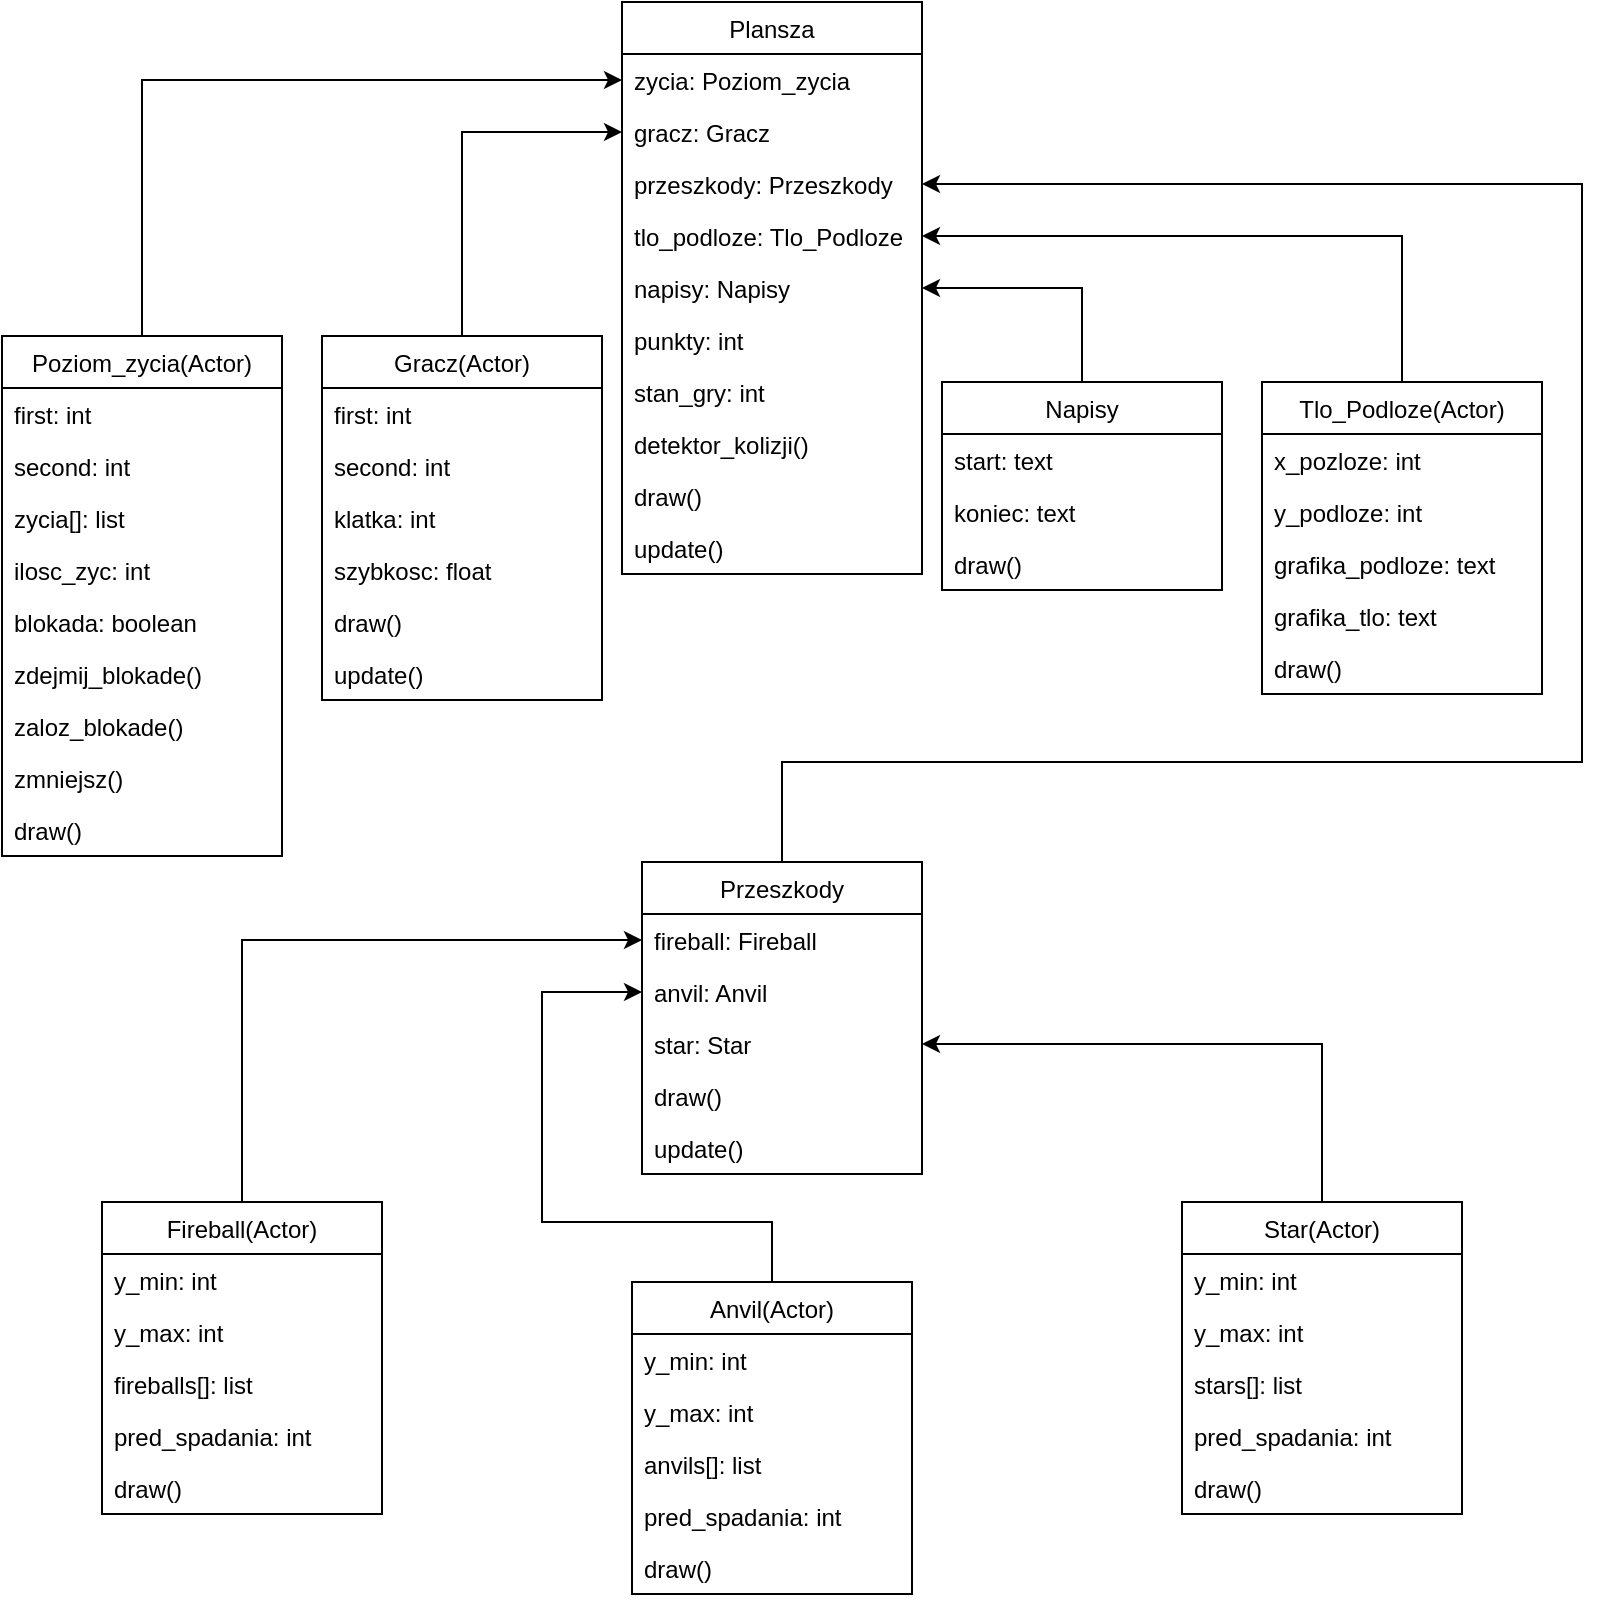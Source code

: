 <mxfile version="14.2.4" type="device"><diagram id="C5RBs43oDa-KdzZeNtuy" name="Page-1"><mxGraphModel dx="1278" dy="548" grid="1" gridSize="10" guides="1" tooltips="1" connect="1" arrows="1" fold="1" page="1" pageScale="1" pageWidth="827" pageHeight="1169" math="0" shadow="0"><root><mxCell id="WIyWlLk6GJQsqaUBKTNV-0"/><mxCell id="WIyWlLk6GJQsqaUBKTNV-1" parent="WIyWlLk6GJQsqaUBKTNV-0"/><mxCell id="CWLDSRaedKVr0SUng4vc-35" style="edgeStyle=orthogonalEdgeStyle;rounded=0;orthogonalLoop=1;jettySize=auto;html=1;exitX=0.5;exitY=0;exitDx=0;exitDy=0;entryX=0;entryY=0.5;entryDx=0;entryDy=0;" parent="WIyWlLk6GJQsqaUBKTNV-1" source="CWLDSRaedKVr0SUng4vc-0" target="CWLDSRaedKVr0SUng4vc-24" edge="1"><mxGeometry relative="1" as="geometry"/></mxCell><mxCell id="CWLDSRaedKVr0SUng4vc-0" value="Gracz(Actor)" style="swimlane;fontStyle=0;childLayout=stackLayout;horizontal=1;startSize=26;fillColor=none;horizontalStack=0;resizeParent=1;resizeParentMax=0;resizeLast=0;collapsible=1;marginBottom=0;" parent="WIyWlLk6GJQsqaUBKTNV-1" vertex="1"><mxGeometry x="170" y="177" width="140" height="182" as="geometry"/></mxCell><mxCell id="CWLDSRaedKVr0SUng4vc-1" value="first: int" style="text;strokeColor=none;fillColor=none;align=left;verticalAlign=top;spacingLeft=4;spacingRight=4;overflow=hidden;rotatable=0;points=[[0,0.5],[1,0.5]];portConstraint=eastwest;" parent="CWLDSRaedKVr0SUng4vc-0" vertex="1"><mxGeometry y="26" width="140" height="26" as="geometry"/></mxCell><mxCell id="CWLDSRaedKVr0SUng4vc-2" value="second: int" style="text;strokeColor=none;fillColor=none;align=left;verticalAlign=top;spacingLeft=4;spacingRight=4;overflow=hidden;rotatable=0;points=[[0,0.5],[1,0.5]];portConstraint=eastwest;" parent="CWLDSRaedKVr0SUng4vc-0" vertex="1"><mxGeometry y="52" width="140" height="26" as="geometry"/></mxCell><mxCell id="CWLDSRaedKVr0SUng4vc-3" value="klatka: int&#10;" style="text;strokeColor=none;fillColor=none;align=left;verticalAlign=top;spacingLeft=4;spacingRight=4;overflow=hidden;rotatable=0;points=[[0,0.5],[1,0.5]];portConstraint=eastwest;" parent="CWLDSRaedKVr0SUng4vc-0" vertex="1"><mxGeometry y="78" width="140" height="26" as="geometry"/></mxCell><mxCell id="CWLDSRaedKVr0SUng4vc-8" value="szybkosc: float" style="text;strokeColor=none;fillColor=none;align=left;verticalAlign=top;spacingLeft=4;spacingRight=4;overflow=hidden;rotatable=0;points=[[0,0.5],[1,0.5]];portConstraint=eastwest;" parent="CWLDSRaedKVr0SUng4vc-0" vertex="1"><mxGeometry y="104" width="140" height="26" as="geometry"/></mxCell><mxCell id="CWLDSRaedKVr0SUng4vc-16" value="draw()" style="text;strokeColor=none;fillColor=none;align=left;verticalAlign=top;spacingLeft=4;spacingRight=4;overflow=hidden;rotatable=0;points=[[0,0.5],[1,0.5]];portConstraint=eastwest;" parent="CWLDSRaedKVr0SUng4vc-0" vertex="1"><mxGeometry y="130" width="140" height="26" as="geometry"/></mxCell><mxCell id="CWLDSRaedKVr0SUng4vc-17" value="update()" style="text;strokeColor=none;fillColor=none;align=left;verticalAlign=top;spacingLeft=4;spacingRight=4;overflow=hidden;rotatable=0;points=[[0,0.5],[1,0.5]];portConstraint=eastwest;" parent="CWLDSRaedKVr0SUng4vc-0" vertex="1"><mxGeometry y="156" width="140" height="26" as="geometry"/></mxCell><mxCell id="CWLDSRaedKVr0SUng4vc-34" style="edgeStyle=orthogonalEdgeStyle;rounded=0;orthogonalLoop=1;jettySize=auto;html=1;exitX=0.5;exitY=0;exitDx=0;exitDy=0;entryX=0;entryY=0.5;entryDx=0;entryDy=0;" parent="WIyWlLk6GJQsqaUBKTNV-1" source="CWLDSRaedKVr0SUng4vc-9" target="CWLDSRaedKVr0SUng4vc-23" edge="1"><mxGeometry relative="1" as="geometry"/></mxCell><mxCell id="CWLDSRaedKVr0SUng4vc-9" value="Poziom_zycia(Actor)" style="swimlane;fontStyle=0;childLayout=stackLayout;horizontal=1;startSize=26;fillColor=none;horizontalStack=0;resizeParent=1;resizeParentMax=0;resizeLast=0;collapsible=1;marginBottom=0;" parent="WIyWlLk6GJQsqaUBKTNV-1" vertex="1"><mxGeometry x="10" y="177" width="140" height="260" as="geometry"/></mxCell><mxCell id="CWLDSRaedKVr0SUng4vc-10" value="first: int" style="text;strokeColor=none;fillColor=none;align=left;verticalAlign=top;spacingLeft=4;spacingRight=4;overflow=hidden;rotatable=0;points=[[0,0.5],[1,0.5]];portConstraint=eastwest;" parent="CWLDSRaedKVr0SUng4vc-9" vertex="1"><mxGeometry y="26" width="140" height="26" as="geometry"/></mxCell><mxCell id="CWLDSRaedKVr0SUng4vc-11" value="second: int" style="text;strokeColor=none;fillColor=none;align=left;verticalAlign=top;spacingLeft=4;spacingRight=4;overflow=hidden;rotatable=0;points=[[0,0.5],[1,0.5]];portConstraint=eastwest;" parent="CWLDSRaedKVr0SUng4vc-9" vertex="1"><mxGeometry y="52" width="140" height="26" as="geometry"/></mxCell><mxCell id="CWLDSRaedKVr0SUng4vc-78" value="zycia[]: list" style="text;strokeColor=none;fillColor=none;align=left;verticalAlign=top;spacingLeft=4;spacingRight=4;overflow=hidden;rotatable=0;points=[[0,0.5],[1,0.5]];portConstraint=eastwest;" parent="CWLDSRaedKVr0SUng4vc-9" vertex="1"><mxGeometry y="78" width="140" height="26" as="geometry"/></mxCell><mxCell id="CWLDSRaedKVr0SUng4vc-12" value="ilosc_zyc: int" style="text;strokeColor=none;fillColor=none;align=left;verticalAlign=top;spacingLeft=4;spacingRight=4;overflow=hidden;rotatable=0;points=[[0,0.5],[1,0.5]];portConstraint=eastwest;" parent="CWLDSRaedKVr0SUng4vc-9" vertex="1"><mxGeometry y="104" width="140" height="26" as="geometry"/></mxCell><mxCell id="CWLDSRaedKVr0SUng4vc-13" value="blokada: boolean" style="text;strokeColor=none;fillColor=none;align=left;verticalAlign=top;spacingLeft=4;spacingRight=4;overflow=hidden;rotatable=0;points=[[0,0.5],[1,0.5]];portConstraint=eastwest;" parent="CWLDSRaedKVr0SUng4vc-9" vertex="1"><mxGeometry y="130" width="140" height="26" as="geometry"/></mxCell><mxCell id="CWLDSRaedKVr0SUng4vc-18" value="zdejmij_blokade()" style="text;strokeColor=none;fillColor=none;align=left;verticalAlign=top;spacingLeft=4;spacingRight=4;overflow=hidden;rotatable=0;points=[[0,0.5],[1,0.5]];portConstraint=eastwest;" parent="CWLDSRaedKVr0SUng4vc-9" vertex="1"><mxGeometry y="156" width="140" height="26" as="geometry"/></mxCell><mxCell id="CWLDSRaedKVr0SUng4vc-19" value="zaloz_blokade()" style="text;strokeColor=none;fillColor=none;align=left;verticalAlign=top;spacingLeft=4;spacingRight=4;overflow=hidden;rotatable=0;points=[[0,0.5],[1,0.5]];portConstraint=eastwest;" parent="CWLDSRaedKVr0SUng4vc-9" vertex="1"><mxGeometry y="182" width="140" height="26" as="geometry"/></mxCell><mxCell id="CWLDSRaedKVr0SUng4vc-80" value="zmniejsz()" style="text;strokeColor=none;fillColor=none;align=left;verticalAlign=top;spacingLeft=4;spacingRight=4;overflow=hidden;rotatable=0;points=[[0,0.5],[1,0.5]];portConstraint=eastwest;" parent="CWLDSRaedKVr0SUng4vc-9" vertex="1"><mxGeometry y="208" width="140" height="26" as="geometry"/></mxCell><mxCell id="CWLDSRaedKVr0SUng4vc-20" value="draw()" style="text;strokeColor=none;fillColor=none;align=left;verticalAlign=top;spacingLeft=4;spacingRight=4;overflow=hidden;rotatable=0;points=[[0,0.5],[1,0.5]];portConstraint=eastwest;" parent="CWLDSRaedKVr0SUng4vc-9" vertex="1"><mxGeometry y="234" width="140" height="26" as="geometry"/></mxCell><mxCell id="CWLDSRaedKVr0SUng4vc-22" value="Plansza" style="swimlane;fontStyle=0;childLayout=stackLayout;horizontal=1;startSize=26;fillColor=none;horizontalStack=0;resizeParent=1;resizeParentMax=0;resizeLast=0;collapsible=1;marginBottom=0;" parent="WIyWlLk6GJQsqaUBKTNV-1" vertex="1"><mxGeometry x="320" y="10" width="150" height="286" as="geometry"/></mxCell><mxCell id="CWLDSRaedKVr0SUng4vc-23" value="zycia: Poziom_zycia" style="text;strokeColor=none;fillColor=none;align=left;verticalAlign=top;spacingLeft=4;spacingRight=4;overflow=hidden;rotatable=0;points=[[0,0.5],[1,0.5]];portConstraint=eastwest;" parent="CWLDSRaedKVr0SUng4vc-22" vertex="1"><mxGeometry y="26" width="150" height="26" as="geometry"/></mxCell><mxCell id="CWLDSRaedKVr0SUng4vc-24" value="gracz: Gracz" style="text;strokeColor=none;fillColor=none;align=left;verticalAlign=top;spacingLeft=4;spacingRight=4;overflow=hidden;rotatable=0;points=[[0,0.5],[1,0.5]];portConstraint=eastwest;" parent="CWLDSRaedKVr0SUng4vc-22" vertex="1"><mxGeometry y="52" width="150" height="26" as="geometry"/></mxCell><mxCell id="CWLDSRaedKVr0SUng4vc-36" value="przeszkody: Przeszkody" style="text;strokeColor=none;fillColor=none;align=left;verticalAlign=top;spacingLeft=4;spacingRight=4;overflow=hidden;rotatable=0;points=[[0,0.5],[1,0.5]];portConstraint=eastwest;" parent="CWLDSRaedKVr0SUng4vc-22" vertex="1"><mxGeometry y="78" width="150" height="26" as="geometry"/></mxCell><mxCell id="CWLDSRaedKVr0SUng4vc-37" value="tlo_podloze: Tlo_Podloze" style="text;strokeColor=none;fillColor=none;align=left;verticalAlign=top;spacingLeft=4;spacingRight=4;overflow=hidden;rotatable=0;points=[[0,0.5],[1,0.5]];portConstraint=eastwest;" parent="CWLDSRaedKVr0SUng4vc-22" vertex="1"><mxGeometry y="104" width="150" height="26" as="geometry"/></mxCell><mxCell id="CWLDSRaedKVr0SUng4vc-38" value="napisy: Napisy" style="text;strokeColor=none;fillColor=none;align=left;verticalAlign=top;spacingLeft=4;spacingRight=4;overflow=hidden;rotatable=0;points=[[0,0.5],[1,0.5]];portConstraint=eastwest;" parent="CWLDSRaedKVr0SUng4vc-22" vertex="1"><mxGeometry y="130" width="150" height="26" as="geometry"/></mxCell><mxCell id="UdVUqjxEByzgbx5n5KOP-4" value="punkty: int" style="text;strokeColor=none;fillColor=none;align=left;verticalAlign=top;spacingLeft=4;spacingRight=4;overflow=hidden;rotatable=0;points=[[0,0.5],[1,0.5]];portConstraint=eastwest;" vertex="1" parent="CWLDSRaedKVr0SUng4vc-22"><mxGeometry y="156" width="150" height="26" as="geometry"/></mxCell><mxCell id="UdVUqjxEByzgbx5n5KOP-2" value="stan_gry: int" style="text;strokeColor=none;fillColor=none;align=left;verticalAlign=top;spacingLeft=4;spacingRight=4;overflow=hidden;rotatable=0;points=[[0,0.5],[1,0.5]];portConstraint=eastwest;" vertex="1" parent="CWLDSRaedKVr0SUng4vc-22"><mxGeometry y="182" width="150" height="26" as="geometry"/></mxCell><mxCell id="UdVUqjxEByzgbx5n5KOP-3" value="detektor_kolizji()" style="text;strokeColor=none;fillColor=none;align=left;verticalAlign=top;spacingLeft=4;spacingRight=4;overflow=hidden;rotatable=0;points=[[0,0.5],[1,0.5]];portConstraint=eastwest;" vertex="1" parent="CWLDSRaedKVr0SUng4vc-22"><mxGeometry y="208" width="150" height="26" as="geometry"/></mxCell><mxCell id="CWLDSRaedKVr0SUng4vc-25" value="draw()&#10;" style="text;strokeColor=none;fillColor=none;align=left;verticalAlign=top;spacingLeft=4;spacingRight=4;overflow=hidden;rotatable=0;points=[[0,0.5],[1,0.5]];portConstraint=eastwest;" parent="CWLDSRaedKVr0SUng4vc-22" vertex="1"><mxGeometry y="234" width="150" height="26" as="geometry"/></mxCell><mxCell id="CWLDSRaedKVr0SUng4vc-26" value="update()" style="text;strokeColor=none;fillColor=none;align=left;verticalAlign=top;spacingLeft=4;spacingRight=4;overflow=hidden;rotatable=0;points=[[0,0.5],[1,0.5]];portConstraint=eastwest;" parent="CWLDSRaedKVr0SUng4vc-22" vertex="1"><mxGeometry y="260" width="150" height="26" as="geometry"/></mxCell><mxCell id="UdVUqjxEByzgbx5n5KOP-0" style="edgeStyle=orthogonalEdgeStyle;rounded=0;orthogonalLoop=1;jettySize=auto;html=1;exitX=0.5;exitY=0;exitDx=0;exitDy=0;entryX=1;entryY=0.5;entryDx=0;entryDy=0;" edge="1" parent="WIyWlLk6GJQsqaUBKTNV-1" source="CWLDSRaedKVr0SUng4vc-29" target="CWLDSRaedKVr0SUng4vc-36"><mxGeometry relative="1" as="geometry"><Array as="points"><mxPoint x="400" y="390"/><mxPoint x="800" y="390"/><mxPoint x="800" y="101"/></Array></mxGeometry></mxCell><mxCell id="CWLDSRaedKVr0SUng4vc-29" value="Przeszkody" style="swimlane;fontStyle=0;childLayout=stackLayout;horizontal=1;startSize=26;fillColor=none;horizontalStack=0;resizeParent=1;resizeParentMax=0;resizeLast=0;collapsible=1;marginBottom=0;" parent="WIyWlLk6GJQsqaUBKTNV-1" vertex="1"><mxGeometry x="330" y="440" width="140" height="156" as="geometry"/></mxCell><mxCell id="CWLDSRaedKVr0SUng4vc-30" value="fireball: Fireball" style="text;strokeColor=none;fillColor=none;align=left;verticalAlign=top;spacingLeft=4;spacingRight=4;overflow=hidden;rotatable=0;points=[[0,0.5],[1,0.5]];portConstraint=eastwest;" parent="CWLDSRaedKVr0SUng4vc-29" vertex="1"><mxGeometry y="26" width="140" height="26" as="geometry"/></mxCell><mxCell id="CWLDSRaedKVr0SUng4vc-31" value="anvil: Anvil" style="text;strokeColor=none;fillColor=none;align=left;verticalAlign=top;spacingLeft=4;spacingRight=4;overflow=hidden;rotatable=0;points=[[0,0.5],[1,0.5]];portConstraint=eastwest;" parent="CWLDSRaedKVr0SUng4vc-29" vertex="1"><mxGeometry y="52" width="140" height="26" as="geometry"/></mxCell><mxCell id="CWLDSRaedKVr0SUng4vc-32" value="star: Star" style="text;strokeColor=none;fillColor=none;align=left;verticalAlign=top;spacingLeft=4;spacingRight=4;overflow=hidden;rotatable=0;points=[[0,0.5],[1,0.5]];portConstraint=eastwest;" parent="CWLDSRaedKVr0SUng4vc-29" vertex="1"><mxGeometry y="78" width="140" height="26" as="geometry"/></mxCell><mxCell id="CWLDSRaedKVr0SUng4vc-75" value="draw()" style="text;strokeColor=none;fillColor=none;align=left;verticalAlign=top;spacingLeft=4;spacingRight=4;overflow=hidden;rotatable=0;points=[[0,0.5],[1,0.5]];portConstraint=eastwest;" parent="CWLDSRaedKVr0SUng4vc-29" vertex="1"><mxGeometry y="104" width="140" height="26" as="geometry"/></mxCell><mxCell id="CWLDSRaedKVr0SUng4vc-76" value="update()" style="text;strokeColor=none;fillColor=none;align=left;verticalAlign=top;spacingLeft=4;spacingRight=4;overflow=hidden;rotatable=0;points=[[0,0.5],[1,0.5]];portConstraint=eastwest;" parent="CWLDSRaedKVr0SUng4vc-29" vertex="1"><mxGeometry y="130" width="140" height="26" as="geometry"/></mxCell><mxCell id="CWLDSRaedKVr0SUng4vc-49" style="edgeStyle=orthogonalEdgeStyle;rounded=0;orthogonalLoop=1;jettySize=auto;html=1;exitX=0.5;exitY=0;exitDx=0;exitDy=0;entryX=1;entryY=0.5;entryDx=0;entryDy=0;" parent="WIyWlLk6GJQsqaUBKTNV-1" source="CWLDSRaedKVr0SUng4vc-39" target="CWLDSRaedKVr0SUng4vc-38" edge="1"><mxGeometry relative="1" as="geometry"/></mxCell><mxCell id="CWLDSRaedKVr0SUng4vc-39" value="Napisy" style="swimlane;fontStyle=0;childLayout=stackLayout;horizontal=1;startSize=26;fillColor=none;horizontalStack=0;resizeParent=1;resizeParentMax=0;resizeLast=0;collapsible=1;marginBottom=0;" parent="WIyWlLk6GJQsqaUBKTNV-1" vertex="1"><mxGeometry x="480" y="200" width="140" height="104" as="geometry"/></mxCell><mxCell id="CWLDSRaedKVr0SUng4vc-40" value="start: text" style="text;strokeColor=none;fillColor=none;align=left;verticalAlign=top;spacingLeft=4;spacingRight=4;overflow=hidden;rotatable=0;points=[[0,0.5],[1,0.5]];portConstraint=eastwest;" parent="CWLDSRaedKVr0SUng4vc-39" vertex="1"><mxGeometry y="26" width="140" height="26" as="geometry"/></mxCell><mxCell id="CWLDSRaedKVr0SUng4vc-81" value="koniec: text" style="text;strokeColor=none;fillColor=none;align=left;verticalAlign=top;spacingLeft=4;spacingRight=4;overflow=hidden;rotatable=0;points=[[0,0.5],[1,0.5]];portConstraint=eastwest;" parent="CWLDSRaedKVr0SUng4vc-39" vertex="1"><mxGeometry y="52" width="140" height="26" as="geometry"/></mxCell><mxCell id="CWLDSRaedKVr0SUng4vc-41" value="draw()" style="text;strokeColor=none;fillColor=none;align=left;verticalAlign=top;spacingLeft=4;spacingRight=4;overflow=hidden;rotatable=0;points=[[0,0.5],[1,0.5]];portConstraint=eastwest;" parent="CWLDSRaedKVr0SUng4vc-39" vertex="1"><mxGeometry y="78" width="140" height="26" as="geometry"/></mxCell><mxCell id="CWLDSRaedKVr0SUng4vc-48" style="edgeStyle=orthogonalEdgeStyle;rounded=0;orthogonalLoop=1;jettySize=auto;html=1;exitX=0.5;exitY=0;exitDx=0;exitDy=0;" parent="WIyWlLk6GJQsqaUBKTNV-1" source="CWLDSRaedKVr0SUng4vc-43" target="CWLDSRaedKVr0SUng4vc-37" edge="1"><mxGeometry relative="1" as="geometry"/></mxCell><mxCell id="CWLDSRaedKVr0SUng4vc-43" value="Tlo_Podloze(Actor)" style="swimlane;fontStyle=0;childLayout=stackLayout;horizontal=1;startSize=26;fillColor=none;horizontalStack=0;resizeParent=1;resizeParentMax=0;resizeLast=0;collapsible=1;marginBottom=0;" parent="WIyWlLk6GJQsqaUBKTNV-1" vertex="1"><mxGeometry x="640" y="200" width="140" height="156" as="geometry"/></mxCell><mxCell id="CWLDSRaedKVr0SUng4vc-44" value="x_pozloze: int" style="text;strokeColor=none;fillColor=none;align=left;verticalAlign=top;spacingLeft=4;spacingRight=4;overflow=hidden;rotatable=0;points=[[0,0.5],[1,0.5]];portConstraint=eastwest;" parent="CWLDSRaedKVr0SUng4vc-43" vertex="1"><mxGeometry y="26" width="140" height="26" as="geometry"/></mxCell><mxCell id="CWLDSRaedKVr0SUng4vc-45" value="y_podloze: int" style="text;strokeColor=none;fillColor=none;align=left;verticalAlign=top;spacingLeft=4;spacingRight=4;overflow=hidden;rotatable=0;points=[[0,0.5],[1,0.5]];portConstraint=eastwest;" parent="CWLDSRaedKVr0SUng4vc-43" vertex="1"><mxGeometry y="52" width="140" height="26" as="geometry"/></mxCell><mxCell id="CWLDSRaedKVr0SUng4vc-46" value="grafika_podloze: text" style="text;strokeColor=none;fillColor=none;align=left;verticalAlign=top;spacingLeft=4;spacingRight=4;overflow=hidden;rotatable=0;points=[[0,0.5],[1,0.5]];portConstraint=eastwest;" parent="CWLDSRaedKVr0SUng4vc-43" vertex="1"><mxGeometry y="78" width="140" height="26" as="geometry"/></mxCell><mxCell id="CWLDSRaedKVr0SUng4vc-47" value="grafika_tlo: text" style="text;strokeColor=none;fillColor=none;align=left;verticalAlign=top;spacingLeft=4;spacingRight=4;overflow=hidden;rotatable=0;points=[[0,0.5],[1,0.5]];portConstraint=eastwest;" parent="CWLDSRaedKVr0SUng4vc-43" vertex="1"><mxGeometry y="104" width="140" height="26" as="geometry"/></mxCell><mxCell id="CWLDSRaedKVr0SUng4vc-82" value="draw()" style="text;strokeColor=none;fillColor=none;align=left;verticalAlign=top;spacingLeft=4;spacingRight=4;overflow=hidden;rotatable=0;points=[[0,0.5],[1,0.5]];portConstraint=eastwest;" parent="CWLDSRaedKVr0SUng4vc-43" vertex="1"><mxGeometry y="130" width="140" height="26" as="geometry"/></mxCell><mxCell id="CWLDSRaedKVr0SUng4vc-74" style="edgeStyle=orthogonalEdgeStyle;rounded=0;orthogonalLoop=1;jettySize=auto;html=1;exitX=0.5;exitY=0;exitDx=0;exitDy=0;entryX=1;entryY=0.5;entryDx=0;entryDy=0;" parent="WIyWlLk6GJQsqaUBKTNV-1" source="CWLDSRaedKVr0SUng4vc-50" target="CWLDSRaedKVr0SUng4vc-32" edge="1"><mxGeometry relative="1" as="geometry"/></mxCell><mxCell id="CWLDSRaedKVr0SUng4vc-50" value="Star(Actor)" style="swimlane;fontStyle=0;childLayout=stackLayout;horizontal=1;startSize=26;fillColor=none;horizontalStack=0;resizeParent=1;resizeParentMax=0;resizeLast=0;collapsible=1;marginBottom=0;" parent="WIyWlLk6GJQsqaUBKTNV-1" vertex="1"><mxGeometry x="600" y="610" width="140" height="156" as="geometry"/></mxCell><mxCell id="CWLDSRaedKVr0SUng4vc-70" value="y_min: int" style="text;strokeColor=none;fillColor=none;align=left;verticalAlign=top;spacingLeft=4;spacingRight=4;overflow=hidden;rotatable=0;points=[[0,0.5],[1,0.5]];portConstraint=eastwest;" parent="CWLDSRaedKVr0SUng4vc-50" vertex="1"><mxGeometry y="26" width="140" height="26" as="geometry"/></mxCell><mxCell id="CWLDSRaedKVr0SUng4vc-69" value="y_max: int" style="text;strokeColor=none;fillColor=none;align=left;verticalAlign=top;spacingLeft=4;spacingRight=4;overflow=hidden;rotatable=0;points=[[0,0.5],[1,0.5]];portConstraint=eastwest;" parent="CWLDSRaedKVr0SUng4vc-50" vertex="1"><mxGeometry y="52" width="140" height="26" as="geometry"/></mxCell><mxCell id="CWLDSRaedKVr0SUng4vc-51" value="stars[]: list" style="text;strokeColor=none;fillColor=none;align=left;verticalAlign=top;spacingLeft=4;spacingRight=4;overflow=hidden;rotatable=0;points=[[0,0.5],[1,0.5]];portConstraint=eastwest;" parent="CWLDSRaedKVr0SUng4vc-50" vertex="1"><mxGeometry y="78" width="140" height="26" as="geometry"/></mxCell><mxCell id="CWLDSRaedKVr0SUng4vc-52" value="pred_spadania: int" style="text;strokeColor=none;fillColor=none;align=left;verticalAlign=top;spacingLeft=4;spacingRight=4;overflow=hidden;rotatable=0;points=[[0,0.5],[1,0.5]];portConstraint=eastwest;" parent="CWLDSRaedKVr0SUng4vc-50" vertex="1"><mxGeometry y="104" width="140" height="26" as="geometry"/></mxCell><mxCell id="CWLDSRaedKVr0SUng4vc-85" value="draw()" style="text;strokeColor=none;fillColor=none;align=left;verticalAlign=top;spacingLeft=4;spacingRight=4;overflow=hidden;rotatable=0;points=[[0,0.5],[1,0.5]];portConstraint=eastwest;" parent="CWLDSRaedKVr0SUng4vc-50" vertex="1"><mxGeometry y="130" width="140" height="26" as="geometry"/></mxCell><mxCell id="CWLDSRaedKVr0SUng4vc-77" style="edgeStyle=orthogonalEdgeStyle;rounded=0;orthogonalLoop=1;jettySize=auto;html=1;exitX=0.5;exitY=0;exitDx=0;exitDy=0;entryX=0;entryY=0.5;entryDx=0;entryDy=0;" parent="WIyWlLk6GJQsqaUBKTNV-1" source="CWLDSRaedKVr0SUng4vc-58" target="CWLDSRaedKVr0SUng4vc-31" edge="1"><mxGeometry relative="1" as="geometry"><Array as="points"><mxPoint x="395" y="620"/><mxPoint x="280" y="620"/><mxPoint x="280" y="505"/></Array></mxGeometry></mxCell><mxCell id="CWLDSRaedKVr0SUng4vc-58" value="Anvil(Actor)" style="swimlane;fontStyle=0;childLayout=stackLayout;horizontal=1;startSize=26;fillColor=none;horizontalStack=0;resizeParent=1;resizeParentMax=0;resizeLast=0;collapsible=1;marginBottom=0;" parent="WIyWlLk6GJQsqaUBKTNV-1" vertex="1"><mxGeometry x="325" y="650" width="140" height="156" as="geometry"/></mxCell><mxCell id="CWLDSRaedKVr0SUng4vc-68" value="y_min: int" style="text;strokeColor=none;fillColor=none;align=left;verticalAlign=top;spacingLeft=4;spacingRight=4;overflow=hidden;rotatable=0;points=[[0,0.5],[1,0.5]];portConstraint=eastwest;" parent="CWLDSRaedKVr0SUng4vc-58" vertex="1"><mxGeometry y="26" width="140" height="26" as="geometry"/></mxCell><mxCell id="CWLDSRaedKVr0SUng4vc-67" value="y_max: int" style="text;strokeColor=none;fillColor=none;align=left;verticalAlign=top;spacingLeft=4;spacingRight=4;overflow=hidden;rotatable=0;points=[[0,0.5],[1,0.5]];portConstraint=eastwest;" parent="CWLDSRaedKVr0SUng4vc-58" vertex="1"><mxGeometry y="52" width="140" height="26" as="geometry"/></mxCell><mxCell id="CWLDSRaedKVr0SUng4vc-59" value="anvils[]: list" style="text;strokeColor=none;fillColor=none;align=left;verticalAlign=top;spacingLeft=4;spacingRight=4;overflow=hidden;rotatable=0;points=[[0,0.5],[1,0.5]];portConstraint=eastwest;" parent="CWLDSRaedKVr0SUng4vc-58" vertex="1"><mxGeometry y="78" width="140" height="26" as="geometry"/></mxCell><mxCell id="CWLDSRaedKVr0SUng4vc-60" value="pred_spadania: int" style="text;strokeColor=none;fillColor=none;align=left;verticalAlign=top;spacingLeft=4;spacingRight=4;overflow=hidden;rotatable=0;points=[[0,0.5],[1,0.5]];portConstraint=eastwest;" parent="CWLDSRaedKVr0SUng4vc-58" vertex="1"><mxGeometry y="104" width="140" height="26" as="geometry"/></mxCell><mxCell id="CWLDSRaedKVr0SUng4vc-84" value="draw()" style="text;strokeColor=none;fillColor=none;align=left;verticalAlign=top;spacingLeft=4;spacingRight=4;overflow=hidden;rotatable=0;points=[[0,0.5],[1,0.5]];portConstraint=eastwest;" parent="CWLDSRaedKVr0SUng4vc-58" vertex="1"><mxGeometry y="130" width="140" height="26" as="geometry"/></mxCell><mxCell id="CWLDSRaedKVr0SUng4vc-72" style="edgeStyle=orthogonalEdgeStyle;rounded=0;orthogonalLoop=1;jettySize=auto;html=1;exitX=0.5;exitY=0;exitDx=0;exitDy=0;entryX=0;entryY=0.5;entryDx=0;entryDy=0;" parent="WIyWlLk6GJQsqaUBKTNV-1" source="CWLDSRaedKVr0SUng4vc-62" target="CWLDSRaedKVr0SUng4vc-30" edge="1"><mxGeometry relative="1" as="geometry"/></mxCell><mxCell id="CWLDSRaedKVr0SUng4vc-62" value="Fireball(Actor)" style="swimlane;fontStyle=0;childLayout=stackLayout;horizontal=1;startSize=26;fillColor=none;horizontalStack=0;resizeParent=1;resizeParentMax=0;resizeLast=0;collapsible=1;marginBottom=0;" parent="WIyWlLk6GJQsqaUBKTNV-1" vertex="1"><mxGeometry x="60" y="610" width="140" height="156" as="geometry"/></mxCell><mxCell id="CWLDSRaedKVr0SUng4vc-63" value="y_min: int" style="text;strokeColor=none;fillColor=none;align=left;verticalAlign=top;spacingLeft=4;spacingRight=4;overflow=hidden;rotatable=0;points=[[0,0.5],[1,0.5]];portConstraint=eastwest;" parent="CWLDSRaedKVr0SUng4vc-62" vertex="1"><mxGeometry y="26" width="140" height="26" as="geometry"/></mxCell><mxCell id="CWLDSRaedKVr0SUng4vc-64" value="y_max: int" style="text;strokeColor=none;fillColor=none;align=left;verticalAlign=top;spacingLeft=4;spacingRight=4;overflow=hidden;rotatable=0;points=[[0,0.5],[1,0.5]];portConstraint=eastwest;" parent="CWLDSRaedKVr0SUng4vc-62" vertex="1"><mxGeometry y="52" width="140" height="26" as="geometry"/></mxCell><mxCell id="CWLDSRaedKVr0SUng4vc-65" value="fireballs[]: list" style="text;strokeColor=none;fillColor=none;align=left;verticalAlign=top;spacingLeft=4;spacingRight=4;overflow=hidden;rotatable=0;points=[[0,0.5],[1,0.5]];portConstraint=eastwest;" parent="CWLDSRaedKVr0SUng4vc-62" vertex="1"><mxGeometry y="78" width="140" height="26" as="geometry"/></mxCell><mxCell id="CWLDSRaedKVr0SUng4vc-71" value="pred_spadania: int" style="text;strokeColor=none;fillColor=none;align=left;verticalAlign=top;spacingLeft=4;spacingRight=4;overflow=hidden;rotatable=0;points=[[0,0.5],[1,0.5]];portConstraint=eastwest;" parent="CWLDSRaedKVr0SUng4vc-62" vertex="1"><mxGeometry y="104" width="140" height="26" as="geometry"/></mxCell><mxCell id="CWLDSRaedKVr0SUng4vc-83" value="draw()" style="text;strokeColor=none;fillColor=none;align=left;verticalAlign=top;spacingLeft=4;spacingRight=4;overflow=hidden;rotatable=0;points=[[0,0.5],[1,0.5]];portConstraint=eastwest;" parent="CWLDSRaedKVr0SUng4vc-62" vertex="1"><mxGeometry y="130" width="140" height="26" as="geometry"/></mxCell></root></mxGraphModel></diagram></mxfile>